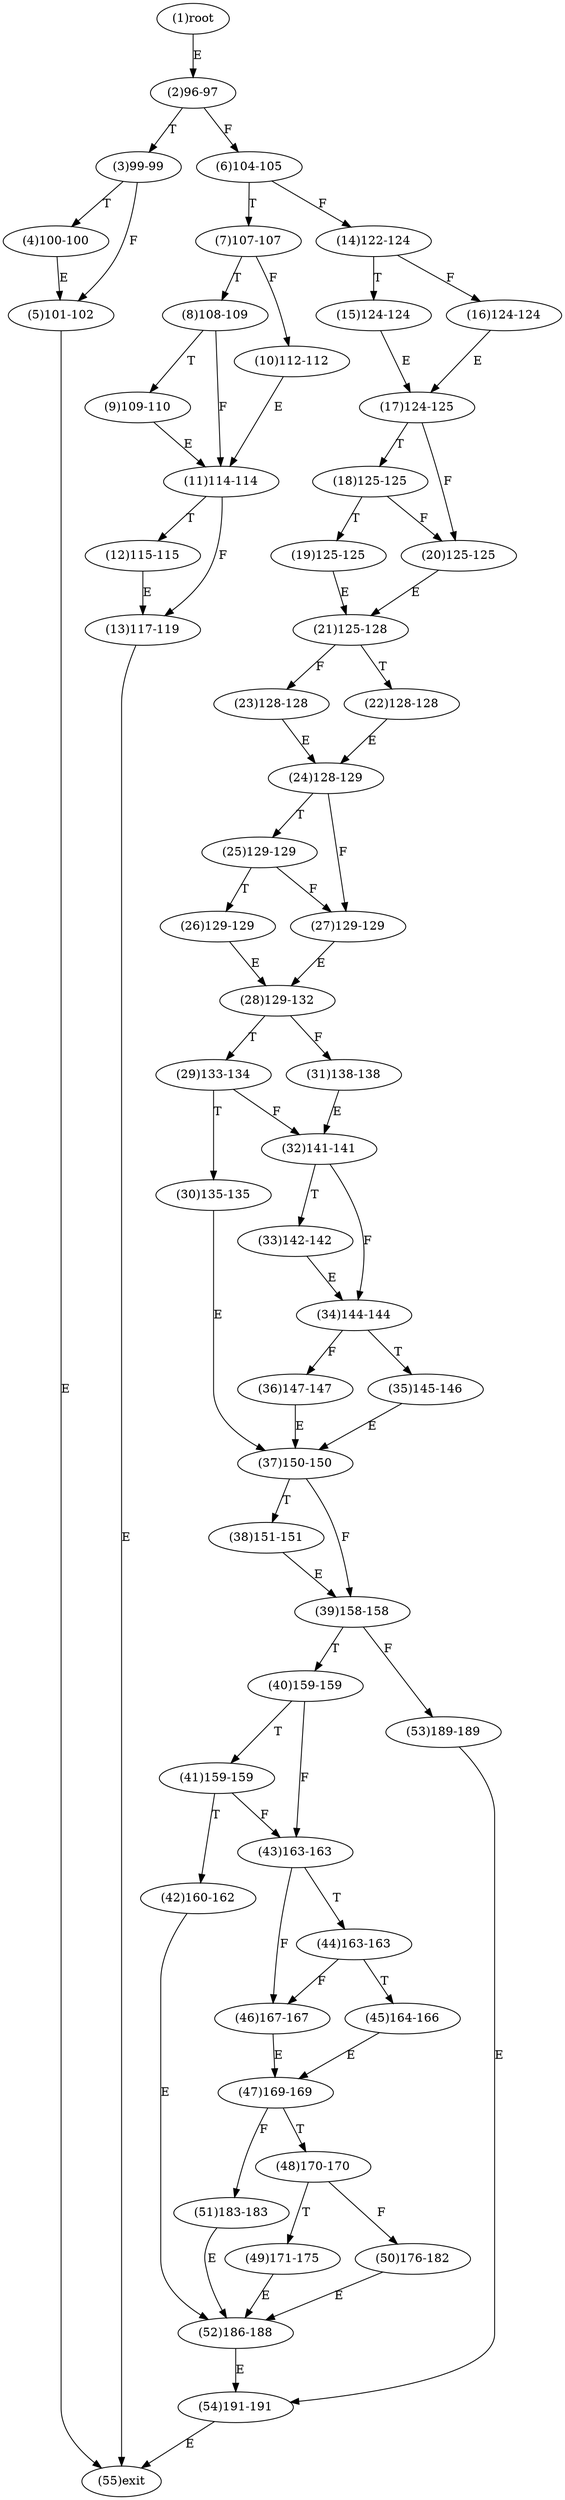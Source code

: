 digraph "" { 
1[ label="(1)root"];
2[ label="(2)96-97"];
3[ label="(3)99-99"];
4[ label="(4)100-100"];
5[ label="(5)101-102"];
6[ label="(6)104-105"];
7[ label="(7)107-107"];
8[ label="(8)108-109"];
9[ label="(9)109-110"];
10[ label="(10)112-112"];
11[ label="(11)114-114"];
12[ label="(12)115-115"];
13[ label="(13)117-119"];
14[ label="(14)122-124"];
15[ label="(15)124-124"];
17[ label="(17)124-125"];
16[ label="(16)124-124"];
19[ label="(19)125-125"];
18[ label="(18)125-125"];
21[ label="(21)125-128"];
20[ label="(20)125-125"];
23[ label="(23)128-128"];
22[ label="(22)128-128"];
25[ label="(25)129-129"];
24[ label="(24)128-129"];
27[ label="(27)129-129"];
26[ label="(26)129-129"];
29[ label="(29)133-134"];
28[ label="(28)129-132"];
31[ label="(31)138-138"];
30[ label="(30)135-135"];
34[ label="(34)144-144"];
35[ label="(35)145-146"];
32[ label="(32)141-141"];
33[ label="(33)142-142"];
38[ label="(38)151-151"];
39[ label="(39)158-158"];
36[ label="(36)147-147"];
37[ label="(37)150-150"];
42[ label="(42)160-162"];
43[ label="(43)163-163"];
40[ label="(40)159-159"];
41[ label="(41)159-159"];
46[ label="(46)167-167"];
47[ label="(47)169-169"];
44[ label="(44)163-163"];
45[ label="(45)164-166"];
51[ label="(51)183-183"];
50[ label="(50)176-182"];
49[ label="(49)171-175"];
48[ label="(48)170-170"];
55[ label="(55)exit"];
54[ label="(54)191-191"];
53[ label="(53)189-189"];
52[ label="(52)186-188"];
1->2[ label="E"];
2->6[ label="F"];
2->3[ label="T"];
3->5[ label="F"];
3->4[ label="T"];
4->5[ label="E"];
5->55[ label="E"];
6->14[ label="F"];
6->7[ label="T"];
7->10[ label="F"];
7->8[ label="T"];
8->11[ label="F"];
8->9[ label="T"];
9->11[ label="E"];
10->11[ label="E"];
11->13[ label="F"];
11->12[ label="T"];
12->13[ label="E"];
13->55[ label="E"];
14->16[ label="F"];
14->15[ label="T"];
15->17[ label="E"];
16->17[ label="E"];
17->20[ label="F"];
17->18[ label="T"];
18->20[ label="F"];
18->19[ label="T"];
19->21[ label="E"];
20->21[ label="E"];
21->23[ label="F"];
21->22[ label="T"];
22->24[ label="E"];
23->24[ label="E"];
24->27[ label="F"];
24->25[ label="T"];
25->27[ label="F"];
25->26[ label="T"];
26->28[ label="E"];
27->28[ label="E"];
28->31[ label="F"];
28->29[ label="T"];
29->32[ label="F"];
29->30[ label="T"];
30->37[ label="E"];
31->32[ label="E"];
32->34[ label="F"];
32->33[ label="T"];
33->34[ label="E"];
34->36[ label="F"];
34->35[ label="T"];
35->37[ label="E"];
36->37[ label="E"];
37->39[ label="F"];
37->38[ label="T"];
38->39[ label="E"];
39->53[ label="F"];
39->40[ label="T"];
40->43[ label="F"];
40->41[ label="T"];
41->43[ label="F"];
41->42[ label="T"];
42->52[ label="E"];
43->46[ label="F"];
43->44[ label="T"];
44->46[ label="F"];
44->45[ label="T"];
45->47[ label="E"];
46->47[ label="E"];
47->51[ label="F"];
47->48[ label="T"];
48->50[ label="F"];
48->49[ label="T"];
49->52[ label="E"];
50->52[ label="E"];
51->52[ label="E"];
52->54[ label="E"];
53->54[ label="E"];
54->55[ label="E"];
}